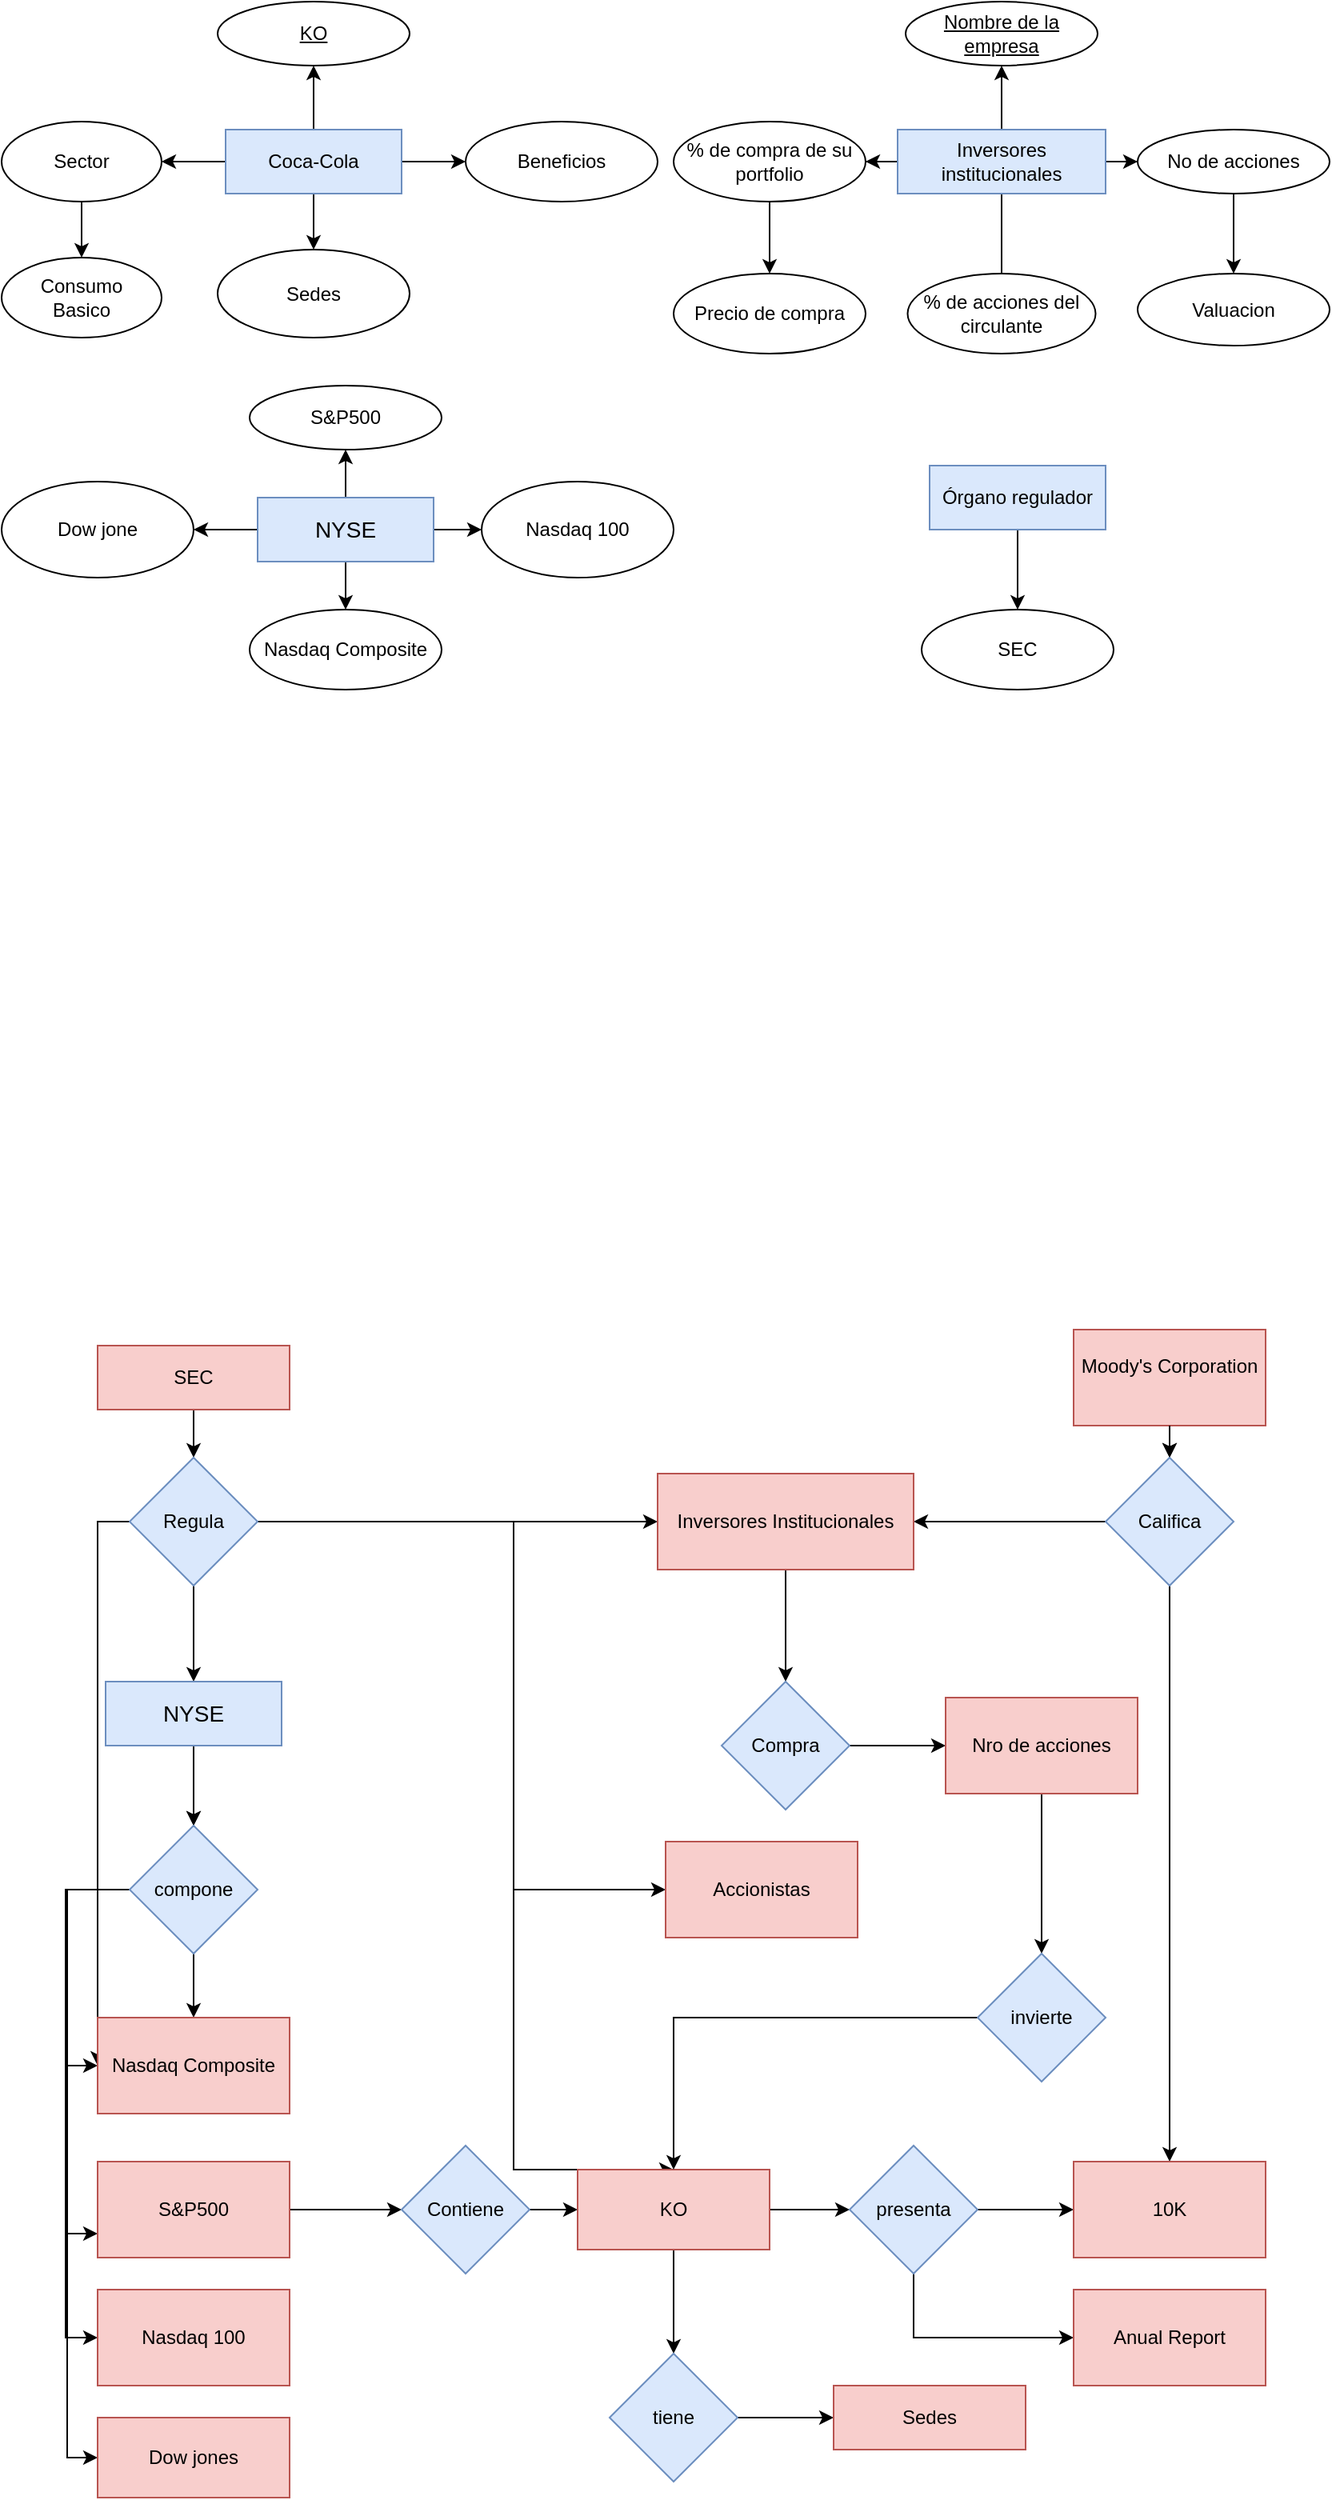<mxfile version="22.0.4" type="github">
  <diagram id="R2lEEEUBdFMjLlhIrx00" name="Page-1">
    <mxGraphModel dx="880" dy="523" grid="1" gridSize="10" guides="1" tooltips="1" connect="1" arrows="1" fold="1" page="1" pageScale="1" pageWidth="1200" pageHeight="1600" background="none" math="0" shadow="0" extFonts="Permanent Marker^https://fonts.googleapis.com/css?family=Permanent+Marker">
      <root>
        <mxCell id="0" />
        <mxCell id="1" parent="0" />
        <mxCell id="t8iyPZO0zg24D1OOM_n5-48" value="" style="edgeStyle=orthogonalEdgeStyle;rounded=0;orthogonalLoop=1;jettySize=auto;html=1;" parent="1" source="t8iyPZO0zg24D1OOM_n5-1" target="t8iyPZO0zg24D1OOM_n5-44" edge="1">
          <mxGeometry relative="1" as="geometry" />
        </mxCell>
        <mxCell id="t8iyPZO0zg24D1OOM_n5-49" value="" style="edgeStyle=orthogonalEdgeStyle;rounded=0;orthogonalLoop=1;jettySize=auto;html=1;" parent="1" source="t8iyPZO0zg24D1OOM_n5-1" target="t8iyPZO0zg24D1OOM_n5-46" edge="1">
          <mxGeometry relative="1" as="geometry" />
        </mxCell>
        <mxCell id="t8iyPZO0zg24D1OOM_n5-50" value="" style="edgeStyle=orthogonalEdgeStyle;rounded=0;orthogonalLoop=1;jettySize=auto;html=1;" parent="1" source="t8iyPZO0zg24D1OOM_n5-1" target="t8iyPZO0zg24D1OOM_n5-45" edge="1">
          <mxGeometry relative="1" as="geometry" />
        </mxCell>
        <mxCell id="t8iyPZO0zg24D1OOM_n5-51" value="" style="edgeStyle=orthogonalEdgeStyle;rounded=0;orthogonalLoop=1;jettySize=auto;html=1;" parent="1" source="t8iyPZO0zg24D1OOM_n5-1" target="t8iyPZO0zg24D1OOM_n5-47" edge="1">
          <mxGeometry relative="1" as="geometry" />
        </mxCell>
        <mxCell id="t8iyPZO0zg24D1OOM_n5-1" value="&lt;font style=&quot;font-size: 14px;&quot;&gt;NYSE&lt;br&gt;&lt;/font&gt;" style="rounded=0;whiteSpace=wrap;html=1;fillColor=#dae8fc;strokeColor=#6c8ebf;" parent="1" vertex="1">
          <mxGeometry x="160" y="320" width="110" height="40" as="geometry" />
        </mxCell>
        <mxCell id="t8iyPZO0zg24D1OOM_n5-16" value="" style="edgeStyle=orthogonalEdgeStyle;rounded=0;orthogonalLoop=1;jettySize=auto;html=1;" parent="1" source="t8iyPZO0zg24D1OOM_n5-4" target="t8iyPZO0zg24D1OOM_n5-15" edge="1">
          <mxGeometry relative="1" as="geometry" />
        </mxCell>
        <mxCell id="t8iyPZO0zg24D1OOM_n5-18" value="" style="edgeStyle=orthogonalEdgeStyle;rounded=0;orthogonalLoop=1;jettySize=auto;html=1;" parent="1" source="t8iyPZO0zg24D1OOM_n5-4" target="t8iyPZO0zg24D1OOM_n5-17" edge="1">
          <mxGeometry relative="1" as="geometry" />
        </mxCell>
        <mxCell id="t8iyPZO0zg24D1OOM_n5-24" value="" style="edgeStyle=orthogonalEdgeStyle;rounded=0;orthogonalLoop=1;jettySize=auto;html=1;" parent="1" source="t8iyPZO0zg24D1OOM_n5-4" target="t8iyPZO0zg24D1OOM_n5-23" edge="1">
          <mxGeometry relative="1" as="geometry" />
        </mxCell>
        <mxCell id="t8iyPZO0zg24D1OOM_n5-25" value="" style="edgeStyle=orthogonalEdgeStyle;rounded=0;orthogonalLoop=1;jettySize=auto;html=1;" parent="1" source="t8iyPZO0zg24D1OOM_n5-4" target="t8iyPZO0zg24D1OOM_n5-22" edge="1">
          <mxGeometry relative="1" as="geometry" />
        </mxCell>
        <mxCell id="t8iyPZO0zg24D1OOM_n5-4" value="Coca-Cola" style="rounded=0;whiteSpace=wrap;html=1;fillColor=#dae8fc;strokeColor=#6c8ebf;" parent="1" vertex="1">
          <mxGeometry x="140" y="90" width="110" height="40" as="geometry" />
        </mxCell>
        <mxCell id="t8iyPZO0zg24D1OOM_n5-53" value="" style="edgeStyle=orthogonalEdgeStyle;rounded=0;orthogonalLoop=1;jettySize=auto;html=1;" parent="1" source="t8iyPZO0zg24D1OOM_n5-5" target="t8iyPZO0zg24D1OOM_n5-52" edge="1">
          <mxGeometry relative="1" as="geometry" />
        </mxCell>
        <mxCell id="t8iyPZO0zg24D1OOM_n5-5" value="Órgano regulador" style="rounded=0;whiteSpace=wrap;html=1;fillColor=#dae8fc;strokeColor=#6c8ebf;" parent="1" vertex="1">
          <mxGeometry x="580" y="300" width="110" height="40" as="geometry" />
        </mxCell>
        <mxCell id="t8iyPZO0zg24D1OOM_n5-27" value="" style="edgeStyle=orthogonalEdgeStyle;rounded=0;orthogonalLoop=1;jettySize=auto;html=1;" parent="1" source="t8iyPZO0zg24D1OOM_n5-10" target="t8iyPZO0zg24D1OOM_n5-26" edge="1">
          <mxGeometry relative="1" as="geometry" />
        </mxCell>
        <mxCell id="t8iyPZO0zg24D1OOM_n5-29" value="" style="edgeStyle=orthogonalEdgeStyle;rounded=0;orthogonalLoop=1;jettySize=auto;html=1;" parent="1" source="t8iyPZO0zg24D1OOM_n5-10" target="t8iyPZO0zg24D1OOM_n5-28" edge="1">
          <mxGeometry relative="1" as="geometry" />
        </mxCell>
        <mxCell id="t8iyPZO0zg24D1OOM_n5-32" value="" style="edgeStyle=orthogonalEdgeStyle;rounded=0;orthogonalLoop=1;jettySize=auto;html=1;" parent="1" source="t8iyPZO0zg24D1OOM_n5-10" edge="1">
          <mxGeometry relative="1" as="geometry">
            <mxPoint x="625" y="230" as="targetPoint" />
          </mxGeometry>
        </mxCell>
        <mxCell id="t8iyPZO0zg24D1OOM_n5-36" value="" style="edgeStyle=orthogonalEdgeStyle;rounded=0;orthogonalLoop=1;jettySize=auto;html=1;" parent="1" source="t8iyPZO0zg24D1OOM_n5-10" target="t8iyPZO0zg24D1OOM_n5-34" edge="1">
          <mxGeometry relative="1" as="geometry" />
        </mxCell>
        <mxCell id="t8iyPZO0zg24D1OOM_n5-10" value="Inversores institucionales" style="whiteSpace=wrap;html=1;fillColor=#dae8fc;strokeColor=#6c8ebf;rounded=0;" parent="1" vertex="1">
          <mxGeometry x="560" y="90" width="130" height="40" as="geometry" />
        </mxCell>
        <mxCell id="t8iyPZO0zg24D1OOM_n5-12" style="edgeStyle=orthogonalEdgeStyle;rounded=0;orthogonalLoop=1;jettySize=auto;html=1;exitX=0.5;exitY=1;exitDx=0;exitDy=0;" parent="1" source="t8iyPZO0zg24D1OOM_n5-10" target="t8iyPZO0zg24D1OOM_n5-10" edge="1">
          <mxGeometry relative="1" as="geometry" />
        </mxCell>
        <mxCell id="t8iyPZO0zg24D1OOM_n5-15" value="&lt;u&gt;KO&lt;/u&gt;" style="ellipse;whiteSpace=wrap;html=1;" parent="1" vertex="1">
          <mxGeometry x="135" y="10" width="120" height="40" as="geometry" />
        </mxCell>
        <mxCell id="t8iyPZO0zg24D1OOM_n5-21" value="" style="edgeStyle=orthogonalEdgeStyle;rounded=0;orthogonalLoop=1;jettySize=auto;html=1;" parent="1" source="t8iyPZO0zg24D1OOM_n5-17" target="t8iyPZO0zg24D1OOM_n5-20" edge="1">
          <mxGeometry relative="1" as="geometry" />
        </mxCell>
        <mxCell id="t8iyPZO0zg24D1OOM_n5-17" value="Sector&lt;br&gt;" style="ellipse;whiteSpace=wrap;html=1;" parent="1" vertex="1">
          <mxGeometry y="85" width="100" height="50" as="geometry" />
        </mxCell>
        <mxCell id="t8iyPZO0zg24D1OOM_n5-20" value="Consumo&lt;br&gt;Basico" style="ellipse;whiteSpace=wrap;html=1;" parent="1" vertex="1">
          <mxGeometry y="170" width="100" height="50" as="geometry" />
        </mxCell>
        <mxCell id="t8iyPZO0zg24D1OOM_n5-22" value="Beneficios" style="ellipse;whiteSpace=wrap;html=1;" parent="1" vertex="1">
          <mxGeometry x="290" y="85" width="120" height="50" as="geometry" />
        </mxCell>
        <mxCell id="t8iyPZO0zg24D1OOM_n5-23" value="Sedes" style="ellipse;whiteSpace=wrap;html=1;" parent="1" vertex="1">
          <mxGeometry x="135" y="165" width="120" height="55" as="geometry" />
        </mxCell>
        <mxCell id="t8iyPZO0zg24D1OOM_n5-26" value="&lt;u&gt;Nombre de la empresa&lt;/u&gt;" style="ellipse;whiteSpace=wrap;html=1;" parent="1" vertex="1">
          <mxGeometry x="565" y="10" width="120" height="40" as="geometry" />
        </mxCell>
        <mxCell id="t8iyPZO0zg24D1OOM_n5-40" value="" style="edgeStyle=orthogonalEdgeStyle;rounded=0;orthogonalLoop=1;jettySize=auto;html=1;" parent="1" source="t8iyPZO0zg24D1OOM_n5-28" target="t8iyPZO0zg24D1OOM_n5-39" edge="1">
          <mxGeometry relative="1" as="geometry" />
        </mxCell>
        <mxCell id="t8iyPZO0zg24D1OOM_n5-28" value="No de acciones" style="ellipse;whiteSpace=wrap;html=1;" parent="1" vertex="1">
          <mxGeometry x="710" y="90" width="120" height="40" as="geometry" />
        </mxCell>
        <mxCell id="t8iyPZO0zg24D1OOM_n5-33" value="% de acciones del circulante" style="ellipse;whiteSpace=wrap;html=1;" parent="1" vertex="1">
          <mxGeometry x="566.25" y="180" width="117.5" height="50" as="geometry" />
        </mxCell>
        <mxCell id="t8iyPZO0zg24D1OOM_n5-42" value="" style="edgeStyle=orthogonalEdgeStyle;rounded=0;orthogonalLoop=1;jettySize=auto;html=1;" parent="1" source="t8iyPZO0zg24D1OOM_n5-34" target="t8iyPZO0zg24D1OOM_n5-37" edge="1">
          <mxGeometry relative="1" as="geometry" />
        </mxCell>
        <mxCell id="t8iyPZO0zg24D1OOM_n5-34" value="% de compra de su portfolio" style="ellipse;whiteSpace=wrap;html=1;" parent="1" vertex="1">
          <mxGeometry x="420" y="85" width="120" height="50" as="geometry" />
        </mxCell>
        <mxCell id="t8iyPZO0zg24D1OOM_n5-37" value="Precio de compra" style="ellipse;whiteSpace=wrap;html=1;" parent="1" vertex="1">
          <mxGeometry x="420" y="180" width="120" height="50" as="geometry" />
        </mxCell>
        <mxCell id="t8iyPZO0zg24D1OOM_n5-39" value="Valuacion&lt;br&gt;" style="ellipse;whiteSpace=wrap;html=1;" parent="1" vertex="1">
          <mxGeometry x="710" y="180" width="120" height="45" as="geometry" />
        </mxCell>
        <mxCell id="t8iyPZO0zg24D1OOM_n5-44" value="S&amp;amp;P500&lt;br&gt;" style="ellipse;whiteSpace=wrap;html=1;" parent="1" vertex="1">
          <mxGeometry x="155" y="250" width="120" height="40" as="geometry" />
        </mxCell>
        <mxCell id="t8iyPZO0zg24D1OOM_n5-45" value="Dow jone" style="ellipse;whiteSpace=wrap;html=1;" parent="1" vertex="1">
          <mxGeometry y="310" width="120" height="60" as="geometry" />
        </mxCell>
        <mxCell id="t8iyPZO0zg24D1OOM_n5-46" value="Nasdaq 100" style="ellipse;whiteSpace=wrap;html=1;" parent="1" vertex="1">
          <mxGeometry x="300" y="310" width="120" height="60" as="geometry" />
        </mxCell>
        <mxCell id="t8iyPZO0zg24D1OOM_n5-47" value="Nasdaq Composite&lt;br&gt;" style="ellipse;whiteSpace=wrap;html=1;" parent="1" vertex="1">
          <mxGeometry x="155" y="390" width="120" height="50" as="geometry" />
        </mxCell>
        <mxCell id="t8iyPZO0zg24D1OOM_n5-52" value="SEC" style="ellipse;whiteSpace=wrap;html=1;" parent="1" vertex="1">
          <mxGeometry x="575" y="390" width="120" height="50" as="geometry" />
        </mxCell>
        <mxCell id="Pncj5ZpIyj2k5nIe5Ffw-3" value="" style="edgeStyle=orthogonalEdgeStyle;rounded=0;orthogonalLoop=1;jettySize=auto;html=1;" edge="1" parent="1" source="Pncj5ZpIyj2k5nIe5Ffw-1" target="Pncj5ZpIyj2k5nIe5Ffw-2">
          <mxGeometry relative="1" as="geometry" />
        </mxCell>
        <mxCell id="Pncj5ZpIyj2k5nIe5Ffw-1" value="SEC" style="rounded=0;whiteSpace=wrap;html=1;fillColor=#f8cecc;strokeColor=#b85450;" vertex="1" parent="1">
          <mxGeometry x="60" y="850" width="120" height="40" as="geometry" />
        </mxCell>
        <mxCell id="Pncj5ZpIyj2k5nIe5Ffw-5" value="" style="edgeStyle=orthogonalEdgeStyle;rounded=0;orthogonalLoop=1;jettySize=auto;html=1;" edge="1" parent="1" source="Pncj5ZpIyj2k5nIe5Ffw-2" target="Pncj5ZpIyj2k5nIe5Ffw-4">
          <mxGeometry relative="1" as="geometry" />
        </mxCell>
        <mxCell id="Pncj5ZpIyj2k5nIe5Ffw-37" style="edgeStyle=orthogonalEdgeStyle;rounded=0;orthogonalLoop=1;jettySize=auto;html=1;entryX=0.5;entryY=0;entryDx=0;entryDy=0;" edge="1" parent="1" source="Pncj5ZpIyj2k5nIe5Ffw-2" target="Pncj5ZpIyj2k5nIe5Ffw-34">
          <mxGeometry relative="1" as="geometry">
            <Array as="points">
              <mxPoint x="320" y="960" />
              <mxPoint x="320" y="1365" />
            </Array>
          </mxGeometry>
        </mxCell>
        <mxCell id="Pncj5ZpIyj2k5nIe5Ffw-40" style="edgeStyle=orthogonalEdgeStyle;rounded=0;orthogonalLoop=1;jettySize=auto;html=1;entryX=0;entryY=0.5;entryDx=0;entryDy=0;" edge="1" parent="1" source="Pncj5ZpIyj2k5nIe5Ffw-2" target="Pncj5ZpIyj2k5nIe5Ffw-12">
          <mxGeometry relative="1" as="geometry">
            <Array as="points">
              <mxPoint x="60" y="960" />
            </Array>
          </mxGeometry>
        </mxCell>
        <mxCell id="Pncj5ZpIyj2k5nIe5Ffw-78" style="edgeStyle=orthogonalEdgeStyle;rounded=0;orthogonalLoop=1;jettySize=auto;html=1;" edge="1" parent="1" source="Pncj5ZpIyj2k5nIe5Ffw-2" target="Pncj5ZpIyj2k5nIe5Ffw-76">
          <mxGeometry relative="1" as="geometry" />
        </mxCell>
        <mxCell id="Pncj5ZpIyj2k5nIe5Ffw-81" style="edgeStyle=orthogonalEdgeStyle;rounded=0;orthogonalLoop=1;jettySize=auto;html=1;entryX=0;entryY=0.5;entryDx=0;entryDy=0;" edge="1" parent="1" source="Pncj5ZpIyj2k5nIe5Ffw-2" target="Pncj5ZpIyj2k5nIe5Ffw-80">
          <mxGeometry relative="1" as="geometry">
            <Array as="points">
              <mxPoint x="320" y="960" />
              <mxPoint x="320" y="1190" />
            </Array>
          </mxGeometry>
        </mxCell>
        <mxCell id="Pncj5ZpIyj2k5nIe5Ffw-2" value="Regula" style="rhombus;whiteSpace=wrap;html=1;fillColor=#dae8fc;strokeColor=#6c8ebf;" vertex="1" parent="1">
          <mxGeometry x="80" y="920" width="80" height="80" as="geometry" />
        </mxCell>
        <mxCell id="Pncj5ZpIyj2k5nIe5Ffw-7" value="" style="edgeStyle=orthogonalEdgeStyle;rounded=0;orthogonalLoop=1;jettySize=auto;html=1;" edge="1" parent="1" source="Pncj5ZpIyj2k5nIe5Ffw-4" target="Pncj5ZpIyj2k5nIe5Ffw-6">
          <mxGeometry relative="1" as="geometry" />
        </mxCell>
        <mxCell id="Pncj5ZpIyj2k5nIe5Ffw-8" value="" style="edgeStyle=orthogonalEdgeStyle;rounded=0;orthogonalLoop=1;jettySize=auto;html=1;" edge="1" parent="1" source="Pncj5ZpIyj2k5nIe5Ffw-4" target="Pncj5ZpIyj2k5nIe5Ffw-6">
          <mxGeometry relative="1" as="geometry" />
        </mxCell>
        <mxCell id="Pncj5ZpIyj2k5nIe5Ffw-4" value="&lt;font style=&quot;font-size: 14px;&quot;&gt;NYSE&lt;br&gt;&lt;/font&gt;" style="rounded=0;whiteSpace=wrap;html=1;fillColor=#dae8fc;strokeColor=#6c8ebf;" vertex="1" parent="1">
          <mxGeometry x="65" y="1060" width="110" height="40" as="geometry" />
        </mxCell>
        <mxCell id="Pncj5ZpIyj2k5nIe5Ffw-13" value="" style="edgeStyle=orthogonalEdgeStyle;rounded=0;orthogonalLoop=1;jettySize=auto;html=1;" edge="1" parent="1" source="Pncj5ZpIyj2k5nIe5Ffw-6" target="Pncj5ZpIyj2k5nIe5Ffw-12">
          <mxGeometry relative="1" as="geometry" />
        </mxCell>
        <mxCell id="Pncj5ZpIyj2k5nIe5Ffw-23" style="edgeStyle=orthogonalEdgeStyle;rounded=0;orthogonalLoop=1;jettySize=auto;html=1;exitX=0;exitY=0.5;exitDx=0;exitDy=0;entryX=0;entryY=0.5;entryDx=0;entryDy=0;" edge="1" parent="1" source="Pncj5ZpIyj2k5nIe5Ffw-6" target="Pncj5ZpIyj2k5nIe5Ffw-10">
          <mxGeometry relative="1" as="geometry">
            <mxPoint x="40" y="1550" as="targetPoint" />
            <mxPoint x="70" y="1180" as="sourcePoint" />
            <Array as="points">
              <mxPoint x="41" y="1190" />
              <mxPoint x="41" y="1545" />
            </Array>
          </mxGeometry>
        </mxCell>
        <mxCell id="Pncj5ZpIyj2k5nIe5Ffw-24" style="edgeStyle=orthogonalEdgeStyle;rounded=0;orthogonalLoop=1;jettySize=auto;html=1;entryX=0;entryY=0.5;entryDx=0;entryDy=0;" edge="1" parent="1" source="Pncj5ZpIyj2k5nIe5Ffw-6" target="Pncj5ZpIyj2k5nIe5Ffw-14">
          <mxGeometry relative="1" as="geometry">
            <Array as="points">
              <mxPoint x="40" y="1190" />
              <mxPoint x="40" y="1470" />
            </Array>
          </mxGeometry>
        </mxCell>
        <mxCell id="Pncj5ZpIyj2k5nIe5Ffw-25" style="edgeStyle=orthogonalEdgeStyle;rounded=0;orthogonalLoop=1;jettySize=auto;html=1;entryX=0;entryY=0.5;entryDx=0;entryDy=0;" edge="1" parent="1" source="Pncj5ZpIyj2k5nIe5Ffw-6" target="Pncj5ZpIyj2k5nIe5Ffw-12">
          <mxGeometry relative="1" as="geometry">
            <mxPoint x="40" y="1300" as="targetPoint" />
            <Array as="points">
              <mxPoint x="40" y="1190" />
              <mxPoint x="40" y="1300" />
            </Array>
          </mxGeometry>
        </mxCell>
        <mxCell id="Pncj5ZpIyj2k5nIe5Ffw-26" style="edgeStyle=orthogonalEdgeStyle;rounded=0;orthogonalLoop=1;jettySize=auto;html=1;entryX=0;entryY=0.75;entryDx=0;entryDy=0;" edge="1" parent="1" source="Pncj5ZpIyj2k5nIe5Ffw-6" target="Pncj5ZpIyj2k5nIe5Ffw-17">
          <mxGeometry relative="1" as="geometry">
            <Array as="points">
              <mxPoint x="40" y="1190" />
              <mxPoint x="40" y="1405" />
            </Array>
          </mxGeometry>
        </mxCell>
        <mxCell id="Pncj5ZpIyj2k5nIe5Ffw-6" value="compone" style="rhombus;whiteSpace=wrap;html=1;fillColor=#dae8fc;strokeColor=#6c8ebf;rounded=0;" vertex="1" parent="1">
          <mxGeometry x="80" y="1150" width="80" height="80" as="geometry" />
        </mxCell>
        <mxCell id="Pncj5ZpIyj2k5nIe5Ffw-10" value="Dow jones" style="whiteSpace=wrap;html=1;fillColor=#f8cecc;strokeColor=#b85450;rounded=0;" vertex="1" parent="1">
          <mxGeometry x="60" y="1520" width="120" height="50" as="geometry" />
        </mxCell>
        <mxCell id="Pncj5ZpIyj2k5nIe5Ffw-12" value="Nasdaq Composite" style="whiteSpace=wrap;html=1;fillColor=#f8cecc;strokeColor=#b85450;rounded=0;" vertex="1" parent="1">
          <mxGeometry x="60" y="1270" width="120" height="60" as="geometry" />
        </mxCell>
        <mxCell id="Pncj5ZpIyj2k5nIe5Ffw-14" value="Nasdaq 100" style="whiteSpace=wrap;html=1;fillColor=#f8cecc;strokeColor=#b85450;rounded=0;" vertex="1" parent="1">
          <mxGeometry x="60" y="1440" width="120" height="60" as="geometry" />
        </mxCell>
        <mxCell id="Pncj5ZpIyj2k5nIe5Ffw-33" value="" style="edgeStyle=orthogonalEdgeStyle;rounded=0;orthogonalLoop=1;jettySize=auto;html=1;" edge="1" parent="1" source="Pncj5ZpIyj2k5nIe5Ffw-17" target="Pncj5ZpIyj2k5nIe5Ffw-32">
          <mxGeometry relative="1" as="geometry" />
        </mxCell>
        <mxCell id="Pncj5ZpIyj2k5nIe5Ffw-17" value="S&amp;amp;P500&lt;br&gt;" style="whiteSpace=wrap;html=1;fillColor=#f8cecc;strokeColor=#b85450;rounded=0;" vertex="1" parent="1">
          <mxGeometry x="60" y="1360" width="120" height="60" as="geometry" />
        </mxCell>
        <mxCell id="Pncj5ZpIyj2k5nIe5Ffw-35" value="" style="edgeStyle=orthogonalEdgeStyle;rounded=0;orthogonalLoop=1;jettySize=auto;html=1;" edge="1" parent="1" source="Pncj5ZpIyj2k5nIe5Ffw-32" target="Pncj5ZpIyj2k5nIe5Ffw-34">
          <mxGeometry relative="1" as="geometry" />
        </mxCell>
        <mxCell id="Pncj5ZpIyj2k5nIe5Ffw-32" value="Contiene" style="rhombus;whiteSpace=wrap;html=1;fillColor=#dae8fc;strokeColor=#6c8ebf;rounded=0;" vertex="1" parent="1">
          <mxGeometry x="250" y="1350" width="80" height="80" as="geometry" />
        </mxCell>
        <mxCell id="Pncj5ZpIyj2k5nIe5Ffw-44" value="" style="edgeStyle=orthogonalEdgeStyle;rounded=0;orthogonalLoop=1;jettySize=auto;html=1;" edge="1" parent="1" source="Pncj5ZpIyj2k5nIe5Ffw-34">
          <mxGeometry relative="1" as="geometry">
            <mxPoint x="530" y="1390" as="targetPoint" />
          </mxGeometry>
        </mxCell>
        <mxCell id="Pncj5ZpIyj2k5nIe5Ffw-56" value="" style="edgeStyle=orthogonalEdgeStyle;rounded=0;orthogonalLoop=1;jettySize=auto;html=1;" edge="1" parent="1" source="Pncj5ZpIyj2k5nIe5Ffw-34" target="Pncj5ZpIyj2k5nIe5Ffw-55">
          <mxGeometry relative="1" as="geometry" />
        </mxCell>
        <mxCell id="Pncj5ZpIyj2k5nIe5Ffw-34" value="KO" style="whiteSpace=wrap;html=1;fillColor=#f8cecc;strokeColor=#b85450;rounded=0;" vertex="1" parent="1">
          <mxGeometry x="360" y="1365" width="120" height="50" as="geometry" />
        </mxCell>
        <mxCell id="Pncj5ZpIyj2k5nIe5Ffw-51" style="edgeStyle=orthogonalEdgeStyle;rounded=0;orthogonalLoop=1;jettySize=auto;html=1;" edge="1" parent="1" source="Pncj5ZpIyj2k5nIe5Ffw-52" target="Pncj5ZpIyj2k5nIe5Ffw-49">
          <mxGeometry relative="1" as="geometry" />
        </mxCell>
        <mxCell id="Pncj5ZpIyj2k5nIe5Ffw-53" value="" style="edgeStyle=orthogonalEdgeStyle;rounded=0;orthogonalLoop=1;jettySize=auto;html=1;" edge="1" parent="1" source="Pncj5ZpIyj2k5nIe5Ffw-45" target="Pncj5ZpIyj2k5nIe5Ffw-52">
          <mxGeometry relative="1" as="geometry" />
        </mxCell>
        <mxCell id="Pncj5ZpIyj2k5nIe5Ffw-45" value="&#xa;Moody&#39;s Corporation&#xa;&#xa;" style="rounded=0;whiteSpace=wrap;html=1;fillColor=#f8cecc;strokeColor=#b85450;" vertex="1" parent="1">
          <mxGeometry x="670" y="840" width="120" height="60" as="geometry" />
        </mxCell>
        <mxCell id="Pncj5ZpIyj2k5nIe5Ffw-50" value="" style="edgeStyle=orthogonalEdgeStyle;rounded=0;orthogonalLoop=1;jettySize=auto;html=1;" edge="1" parent="1" source="Pncj5ZpIyj2k5nIe5Ffw-48" target="Pncj5ZpIyj2k5nIe5Ffw-49">
          <mxGeometry relative="1" as="geometry" />
        </mxCell>
        <mxCell id="Pncj5ZpIyj2k5nIe5Ffw-92" style="edgeStyle=orthogonalEdgeStyle;rounded=0;orthogonalLoop=1;jettySize=auto;html=1;exitX=0.5;exitY=1;exitDx=0;exitDy=0;entryX=0;entryY=0.5;entryDx=0;entryDy=0;" edge="1" parent="1" source="Pncj5ZpIyj2k5nIe5Ffw-48" target="Pncj5ZpIyj2k5nIe5Ffw-91">
          <mxGeometry relative="1" as="geometry" />
        </mxCell>
        <mxCell id="Pncj5ZpIyj2k5nIe5Ffw-48" value="presenta" style="rhombus;whiteSpace=wrap;html=1;fillColor=#dae8fc;strokeColor=#6c8ebf;" vertex="1" parent="1">
          <mxGeometry x="530" y="1350" width="80" height="80" as="geometry" />
        </mxCell>
        <mxCell id="Pncj5ZpIyj2k5nIe5Ffw-49" value="10K&lt;br&gt;" style="whiteSpace=wrap;html=1;fillColor=#f8cecc;strokeColor=#b85450;" vertex="1" parent="1">
          <mxGeometry x="670" y="1360" width="120" height="60" as="geometry" />
        </mxCell>
        <mxCell id="Pncj5ZpIyj2k5nIe5Ffw-54" value="" style="edgeStyle=orthogonalEdgeStyle;rounded=0;orthogonalLoop=1;jettySize=auto;html=1;" edge="1" parent="1" source="Pncj5ZpIyj2k5nIe5Ffw-45" target="Pncj5ZpIyj2k5nIe5Ffw-52">
          <mxGeometry relative="1" as="geometry">
            <mxPoint x="640" y="960" as="sourcePoint" />
            <mxPoint x="730" y="1360" as="targetPoint" />
          </mxGeometry>
        </mxCell>
        <mxCell id="Pncj5ZpIyj2k5nIe5Ffw-79" style="edgeStyle=orthogonalEdgeStyle;rounded=0;orthogonalLoop=1;jettySize=auto;html=1;entryX=1;entryY=0.5;entryDx=0;entryDy=0;" edge="1" parent="1" source="Pncj5ZpIyj2k5nIe5Ffw-52" target="Pncj5ZpIyj2k5nIe5Ffw-76">
          <mxGeometry relative="1" as="geometry" />
        </mxCell>
        <mxCell id="Pncj5ZpIyj2k5nIe5Ffw-52" value="Califica" style="rhombus;whiteSpace=wrap;html=1;rounded=0;fillColor=#dae8fc;strokeColor=#6c8ebf;" vertex="1" parent="1">
          <mxGeometry x="690" y="920" width="80" height="80" as="geometry" />
        </mxCell>
        <mxCell id="Pncj5ZpIyj2k5nIe5Ffw-58" value="" style="edgeStyle=orthogonalEdgeStyle;rounded=0;orthogonalLoop=1;jettySize=auto;html=1;" edge="1" parent="1" source="Pncj5ZpIyj2k5nIe5Ffw-55" target="Pncj5ZpIyj2k5nIe5Ffw-57">
          <mxGeometry relative="1" as="geometry" />
        </mxCell>
        <mxCell id="Pncj5ZpIyj2k5nIe5Ffw-55" value="tiene&lt;br&gt;" style="rhombus;whiteSpace=wrap;html=1;fillColor=#dae8fc;strokeColor=#6c8ebf;rounded=0;" vertex="1" parent="1">
          <mxGeometry x="380" y="1480" width="80" height="80" as="geometry" />
        </mxCell>
        <mxCell id="Pncj5ZpIyj2k5nIe5Ffw-57" value="Sedes" style="whiteSpace=wrap;html=1;fillColor=#f8cecc;strokeColor=#b85450;rounded=0;" vertex="1" parent="1">
          <mxGeometry x="520" y="1500" width="120" height="40" as="geometry" />
        </mxCell>
        <mxCell id="Pncj5ZpIyj2k5nIe5Ffw-83" value="" style="edgeStyle=orthogonalEdgeStyle;rounded=0;orthogonalLoop=1;jettySize=auto;html=1;" edge="1" parent="1" source="Pncj5ZpIyj2k5nIe5Ffw-76" target="Pncj5ZpIyj2k5nIe5Ffw-82">
          <mxGeometry relative="1" as="geometry" />
        </mxCell>
        <mxCell id="Pncj5ZpIyj2k5nIe5Ffw-76" value="Inversores Institucionales" style="rounded=0;whiteSpace=wrap;html=1;fillColor=#f8cecc;strokeColor=#b85450;" vertex="1" parent="1">
          <mxGeometry x="410" y="930" width="160" height="60" as="geometry" />
        </mxCell>
        <mxCell id="Pncj5ZpIyj2k5nIe5Ffw-80" value="Accionistas&lt;br&gt;" style="rounded=0;whiteSpace=wrap;html=1;fillColor=#f8cecc;strokeColor=#b85450;" vertex="1" parent="1">
          <mxGeometry x="415" y="1160" width="120" height="60" as="geometry" />
        </mxCell>
        <mxCell id="Pncj5ZpIyj2k5nIe5Ffw-85" value="" style="edgeStyle=orthogonalEdgeStyle;rounded=0;orthogonalLoop=1;jettySize=auto;html=1;" edge="1" parent="1" source="Pncj5ZpIyj2k5nIe5Ffw-82" target="Pncj5ZpIyj2k5nIe5Ffw-84">
          <mxGeometry relative="1" as="geometry" />
        </mxCell>
        <mxCell id="Pncj5ZpIyj2k5nIe5Ffw-82" value="Compra" style="rhombus;whiteSpace=wrap;html=1;rounded=0;fillColor=#dae8fc;strokeColor=#6c8ebf;" vertex="1" parent="1">
          <mxGeometry x="450" y="1060" width="80" height="80" as="geometry" />
        </mxCell>
        <mxCell id="Pncj5ZpIyj2k5nIe5Ffw-87" value="" style="edgeStyle=orthogonalEdgeStyle;rounded=0;orthogonalLoop=1;jettySize=auto;html=1;" edge="1" parent="1" source="Pncj5ZpIyj2k5nIe5Ffw-84" target="Pncj5ZpIyj2k5nIe5Ffw-86">
          <mxGeometry relative="1" as="geometry" />
        </mxCell>
        <mxCell id="Pncj5ZpIyj2k5nIe5Ffw-84" value="Nro de acciones&lt;br&gt;" style="whiteSpace=wrap;html=1;rounded=0;fillColor=#f8cecc;strokeColor=#b85450;" vertex="1" parent="1">
          <mxGeometry x="590" y="1070" width="120" height="60" as="geometry" />
        </mxCell>
        <mxCell id="Pncj5ZpIyj2k5nIe5Ffw-88" style="edgeStyle=orthogonalEdgeStyle;rounded=0;orthogonalLoop=1;jettySize=auto;html=1;" edge="1" parent="1" source="Pncj5ZpIyj2k5nIe5Ffw-86" target="Pncj5ZpIyj2k5nIe5Ffw-34">
          <mxGeometry relative="1" as="geometry" />
        </mxCell>
        <mxCell id="Pncj5ZpIyj2k5nIe5Ffw-86" value="invierte&lt;br&gt;" style="rhombus;whiteSpace=wrap;html=1;rounded=0;fillColor=#dae8fc;strokeColor=#6c8ebf;" vertex="1" parent="1">
          <mxGeometry x="610" y="1230" width="80" height="80" as="geometry" />
        </mxCell>
        <mxCell id="Pncj5ZpIyj2k5nIe5Ffw-91" value="Anual Report&lt;br&gt;" style="whiteSpace=wrap;html=1;fillColor=#f8cecc;strokeColor=#b85450;" vertex="1" parent="1">
          <mxGeometry x="670" y="1440" width="120" height="60" as="geometry" />
        </mxCell>
      </root>
    </mxGraphModel>
  </diagram>
</mxfile>
